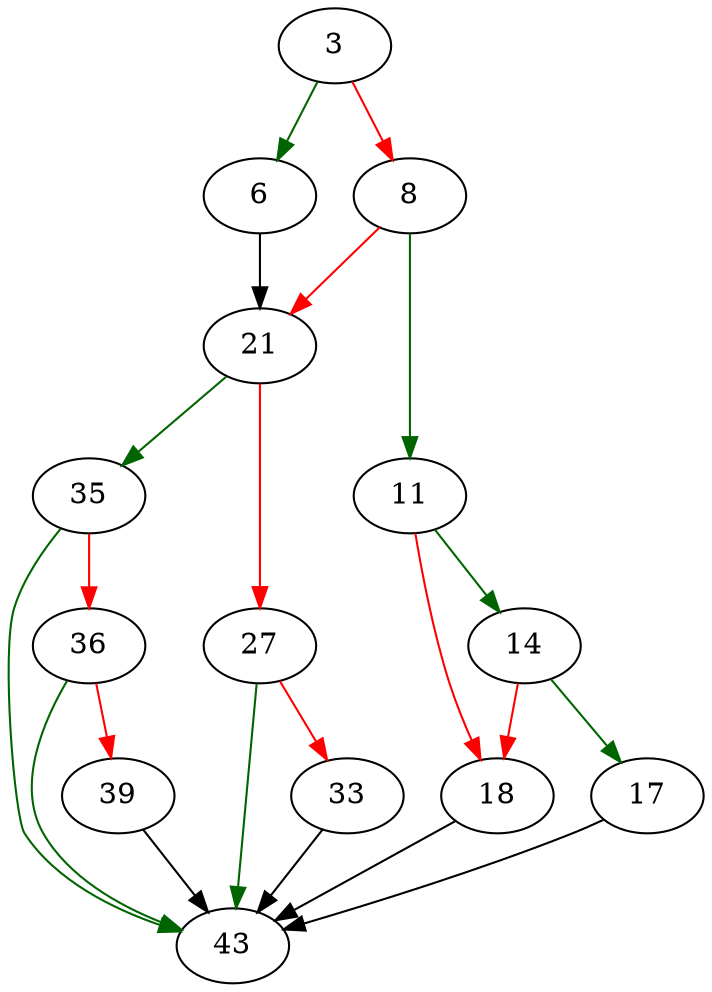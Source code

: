 strict digraph "digest_file" {
	// Node definitions.
	3 [entry=true];
	6;
	8;
	21;
	11;
	14;
	18;
	17;
	43;
	35;
	27;
	33;
	36;
	39;

	// Edge definitions.
	3 -> 6 [
		color=darkgreen
		cond=true
	];
	3 -> 8 [
		color=red
		cond=false
	];
	6 -> 21;
	8 -> 21 [
		color=red
		cond=false
	];
	8 -> 11 [
		color=darkgreen
		cond=true
	];
	21 -> 35 [
		color=darkgreen
		cond=true
	];
	21 -> 27 [
		color=red
		cond=false
	];
	11 -> 14 [
		color=darkgreen
		cond=true
	];
	11 -> 18 [
		color=red
		cond=false
	];
	14 -> 18 [
		color=red
		cond=false
	];
	14 -> 17 [
		color=darkgreen
		cond=true
	];
	18 -> 43;
	17 -> 43;
	35 -> 43 [
		color=darkgreen
		cond=true
	];
	35 -> 36 [
		color=red
		cond=false
	];
	27 -> 43 [
		color=darkgreen
		cond=true
	];
	27 -> 33 [
		color=red
		cond=false
	];
	33 -> 43;
	36 -> 43 [
		color=darkgreen
		cond=true
	];
	36 -> 39 [
		color=red
		cond=false
	];
	39 -> 43;
}